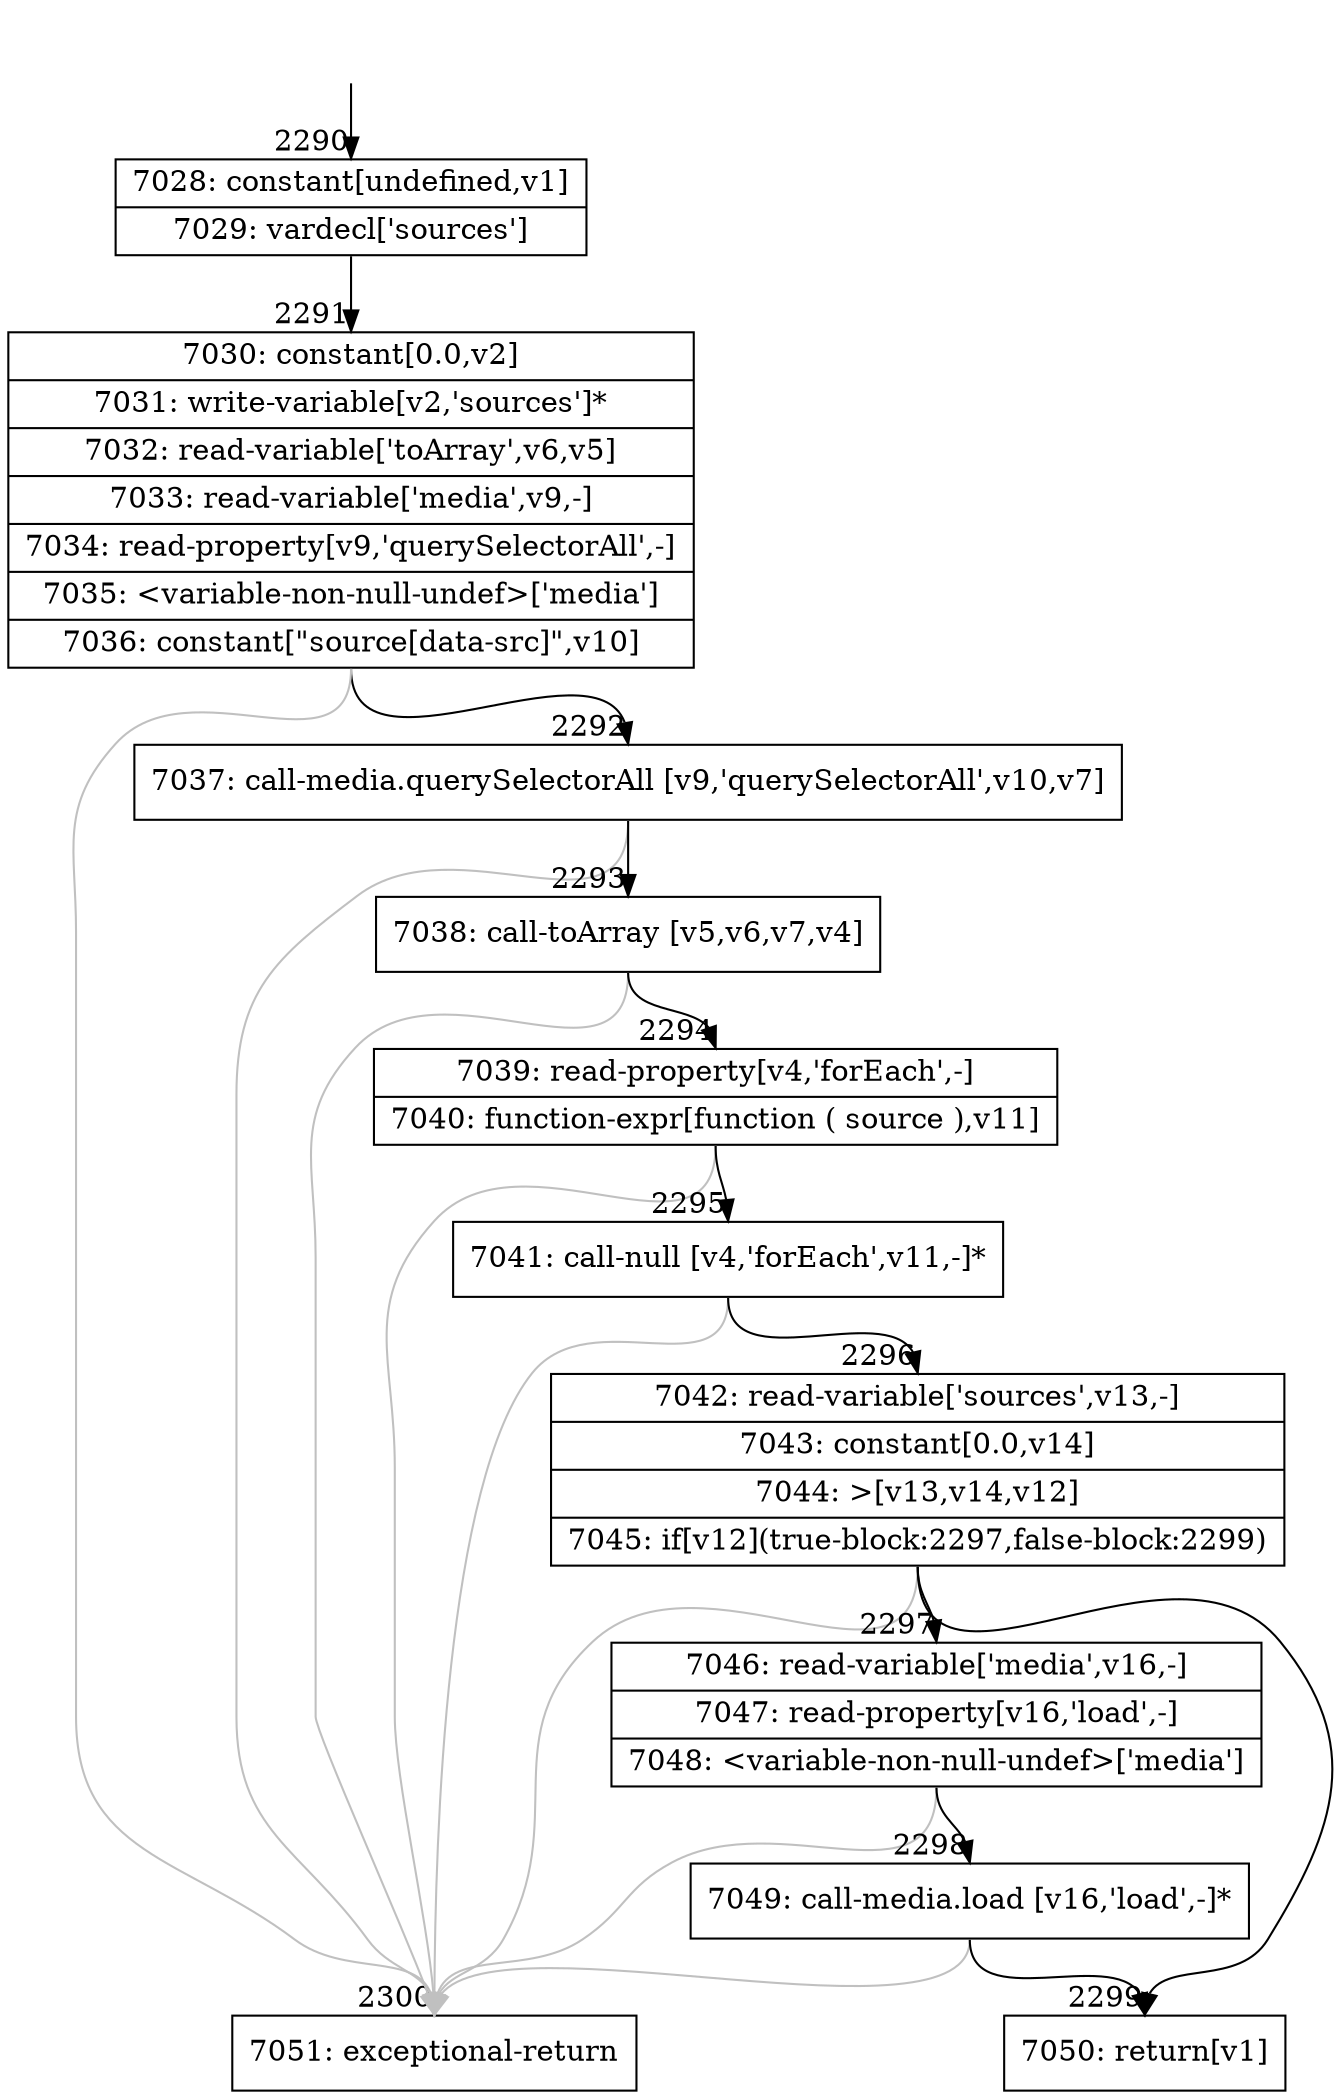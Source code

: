 digraph {
rankdir="TD"
BB_entry142[shape=none,label=""];
BB_entry142 -> BB2290 [tailport=s, headport=n, headlabel="    2290"]
BB2290 [shape=record label="{7028: constant[undefined,v1]|7029: vardecl['sources']}" ] 
BB2290 -> BB2291 [tailport=s, headport=n, headlabel="      2291"]
BB2291 [shape=record label="{7030: constant[0.0,v2]|7031: write-variable[v2,'sources']*|7032: read-variable['toArray',v6,v5]|7033: read-variable['media',v9,-]|7034: read-property[v9,'querySelectorAll',-]|7035: \<variable-non-null-undef\>['media']|7036: constant[\"source[data-src]\",v10]}" ] 
BB2291 -> BB2292 [tailport=s, headport=n, headlabel="      2292"]
BB2291 -> BB2300 [tailport=s, headport=n, color=gray, headlabel="      2300"]
BB2292 [shape=record label="{7037: call-media.querySelectorAll [v9,'querySelectorAll',v10,v7]}" ] 
BB2292 -> BB2293 [tailport=s, headport=n, headlabel="      2293"]
BB2292 -> BB2300 [tailport=s, headport=n, color=gray]
BB2293 [shape=record label="{7038: call-toArray [v5,v6,v7,v4]}" ] 
BB2293 -> BB2294 [tailport=s, headport=n, headlabel="      2294"]
BB2293 -> BB2300 [tailport=s, headport=n, color=gray]
BB2294 [shape=record label="{7039: read-property[v4,'forEach',-]|7040: function-expr[function ( source ),v11]}" ] 
BB2294 -> BB2295 [tailport=s, headport=n, headlabel="      2295"]
BB2294 -> BB2300 [tailport=s, headport=n, color=gray]
BB2295 [shape=record label="{7041: call-null [v4,'forEach',v11,-]*}" ] 
BB2295 -> BB2296 [tailport=s, headport=n, headlabel="      2296"]
BB2295 -> BB2300 [tailport=s, headport=n, color=gray]
BB2296 [shape=record label="{7042: read-variable['sources',v13,-]|7043: constant[0.0,v14]|7044: \>[v13,v14,v12]|7045: if[v12](true-block:2297,false-block:2299)}" ] 
BB2296 -> BB2297 [tailport=s, headport=n, headlabel="      2297"]
BB2296 -> BB2299 [tailport=s, headport=n, headlabel="      2299"]
BB2296 -> BB2300 [tailport=s, headport=n, color=gray]
BB2297 [shape=record label="{7046: read-variable['media',v16,-]|7047: read-property[v16,'load',-]|7048: \<variable-non-null-undef\>['media']}" ] 
BB2297 -> BB2298 [tailport=s, headport=n, headlabel="      2298"]
BB2297 -> BB2300 [tailport=s, headport=n, color=gray]
BB2298 [shape=record label="{7049: call-media.load [v16,'load',-]*}" ] 
BB2298 -> BB2299 [tailport=s, headport=n]
BB2298 -> BB2300 [tailport=s, headport=n, color=gray]
BB2299 [shape=record label="{7050: return[v1]}" ] 
BB2300 [shape=record label="{7051: exceptional-return}" ] 
//#$~ 2745
}
